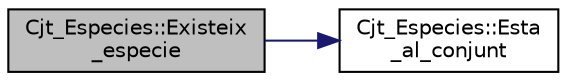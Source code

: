 digraph "Cjt_Especies::Existeix_especie"
{
 // LATEX_PDF_SIZE
  edge [fontname="Helvetica",fontsize="10",labelfontname="Helvetica",labelfontsize="10"];
  node [fontname="Helvetica",fontsize="10",shape=record];
  rankdir="LR";
  Node1 [label="Cjt_Especies::Existeix\l_especie",height=0.2,width=0.4,color="black", fillcolor="grey75", style="filled", fontcolor="black",tooltip="Imprimeix si exiteix l'especie donada."];
  Node1 -> Node2 [color="midnightblue",fontsize="10",style="solid",fontname="Helvetica"];
  Node2 [label="Cjt_Especies::Esta\l_al_conjunt",height=0.2,width=0.4,color="black", fillcolor="white", style="filled",URL="$class_cjt___especies.html#abca52eb0626e5f8ee933bc0715eb7767",tooltip="Comproba si l'element donat esta al conjunt."];
}
